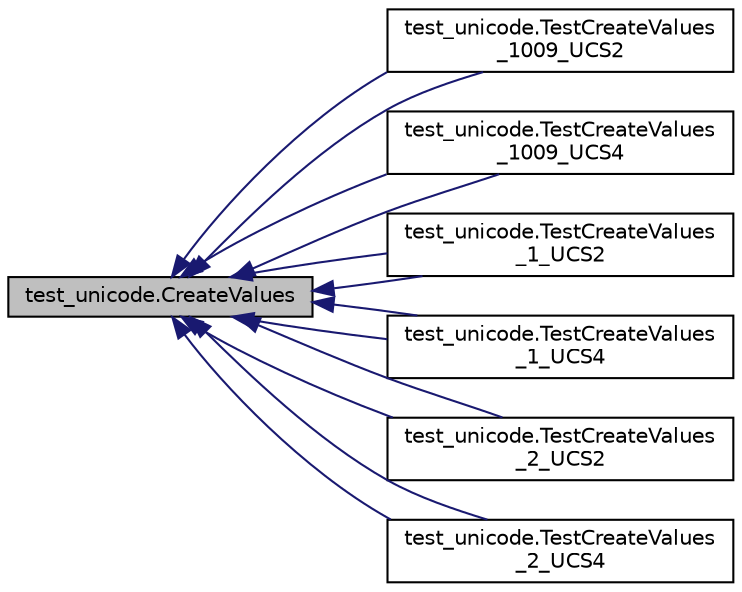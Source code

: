 digraph "test_unicode.CreateValues"
{
 // LATEX_PDF_SIZE
  edge [fontname="Helvetica",fontsize="10",labelfontname="Helvetica",labelfontsize="10"];
  node [fontname="Helvetica",fontsize="10",shape=record];
  rankdir="LR";
  Node1 [label="test_unicode.CreateValues",height=0.2,width=0.4,color="black", fillcolor="grey75", style="filled", fontcolor="black",tooltip=" "];
  Node1 -> Node2 [dir="back",color="midnightblue",fontsize="10",style="solid",fontname="Helvetica"];
  Node2 [label="test_unicode.TestCreateValues\l_1009_UCS2",height=0.2,width=0.4,color="black", fillcolor="white", style="filled",URL="$classtest__unicode_1_1TestCreateValues__1009__UCS2.html",tooltip=" "];
  Node1 -> Node2 [dir="back",color="midnightblue",fontsize="10",style="solid",fontname="Helvetica"];
  Node1 -> Node3 [dir="back",color="midnightblue",fontsize="10",style="solid",fontname="Helvetica"];
  Node3 [label="test_unicode.TestCreateValues\l_1009_UCS4",height=0.2,width=0.4,color="black", fillcolor="white", style="filled",URL="$classtest__unicode_1_1TestCreateValues__1009__UCS4.html",tooltip=" "];
  Node1 -> Node3 [dir="back",color="midnightblue",fontsize="10",style="solid",fontname="Helvetica"];
  Node1 -> Node4 [dir="back",color="midnightblue",fontsize="10",style="solid",fontname="Helvetica"];
  Node4 [label="test_unicode.TestCreateValues\l_1_UCS2",height=0.2,width=0.4,color="black", fillcolor="white", style="filled",URL="$classtest__unicode_1_1TestCreateValues__1__UCS2.html",tooltip=" "];
  Node1 -> Node4 [dir="back",color="midnightblue",fontsize="10",style="solid",fontname="Helvetica"];
  Node1 -> Node5 [dir="back",color="midnightblue",fontsize="10",style="solid",fontname="Helvetica"];
  Node5 [label="test_unicode.TestCreateValues\l_1_UCS4",height=0.2,width=0.4,color="black", fillcolor="white", style="filled",URL="$classtest__unicode_1_1TestCreateValues__1__UCS4.html",tooltip=" "];
  Node1 -> Node5 [dir="back",color="midnightblue",fontsize="10",style="solid",fontname="Helvetica"];
  Node1 -> Node6 [dir="back",color="midnightblue",fontsize="10",style="solid",fontname="Helvetica"];
  Node6 [label="test_unicode.TestCreateValues\l_2_UCS2",height=0.2,width=0.4,color="black", fillcolor="white", style="filled",URL="$classtest__unicode_1_1TestCreateValues__2__UCS2.html",tooltip=" "];
  Node1 -> Node6 [dir="back",color="midnightblue",fontsize="10",style="solid",fontname="Helvetica"];
  Node1 -> Node7 [dir="back",color="midnightblue",fontsize="10",style="solid",fontname="Helvetica"];
  Node7 [label="test_unicode.TestCreateValues\l_2_UCS4",height=0.2,width=0.4,color="black", fillcolor="white", style="filled",URL="$classtest__unicode_1_1TestCreateValues__2__UCS4.html",tooltip=" "];
  Node1 -> Node7 [dir="back",color="midnightblue",fontsize="10",style="solid",fontname="Helvetica"];
}

